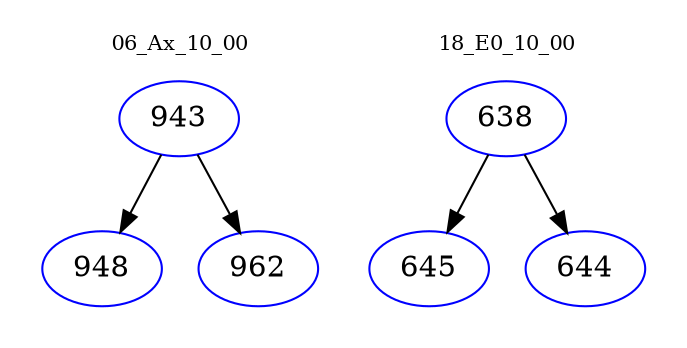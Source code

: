 digraph{
subgraph cluster_0 {
color = white
label = "06_Ax_10_00";
fontsize=10;
T0_943 [label="943", color="blue"]
T0_943 -> T0_948 [color="black"]
T0_948 [label="948", color="blue"]
T0_943 -> T0_962 [color="black"]
T0_962 [label="962", color="blue"]
}
subgraph cluster_1 {
color = white
label = "18_E0_10_00";
fontsize=10;
T1_638 [label="638", color="blue"]
T1_638 -> T1_645 [color="black"]
T1_645 [label="645", color="blue"]
T1_638 -> T1_644 [color="black"]
T1_644 [label="644", color="blue"]
}
}
